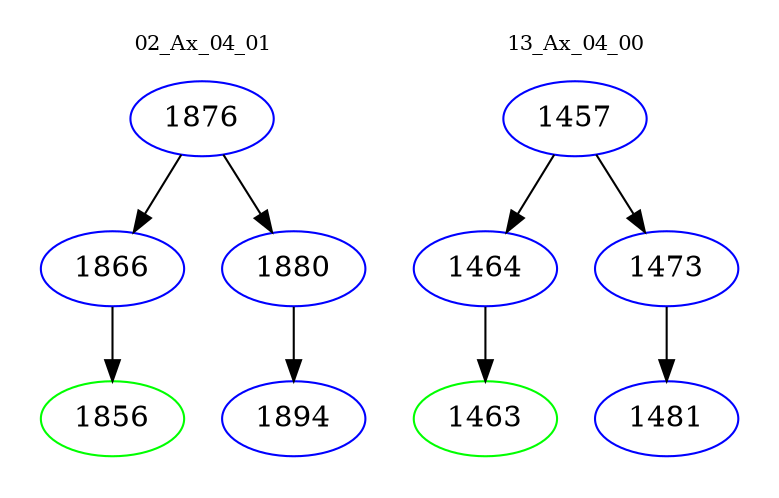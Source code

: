 digraph{
subgraph cluster_0 {
color = white
label = "02_Ax_04_01";
fontsize=10;
T0_1876 [label="1876", color="blue"]
T0_1876 -> T0_1866 [color="black"]
T0_1866 [label="1866", color="blue"]
T0_1866 -> T0_1856 [color="black"]
T0_1856 [label="1856", color="green"]
T0_1876 -> T0_1880 [color="black"]
T0_1880 [label="1880", color="blue"]
T0_1880 -> T0_1894 [color="black"]
T0_1894 [label="1894", color="blue"]
}
subgraph cluster_1 {
color = white
label = "13_Ax_04_00";
fontsize=10;
T1_1457 [label="1457", color="blue"]
T1_1457 -> T1_1464 [color="black"]
T1_1464 [label="1464", color="blue"]
T1_1464 -> T1_1463 [color="black"]
T1_1463 [label="1463", color="green"]
T1_1457 -> T1_1473 [color="black"]
T1_1473 [label="1473", color="blue"]
T1_1473 -> T1_1481 [color="black"]
T1_1481 [label="1481", color="blue"]
}
}
